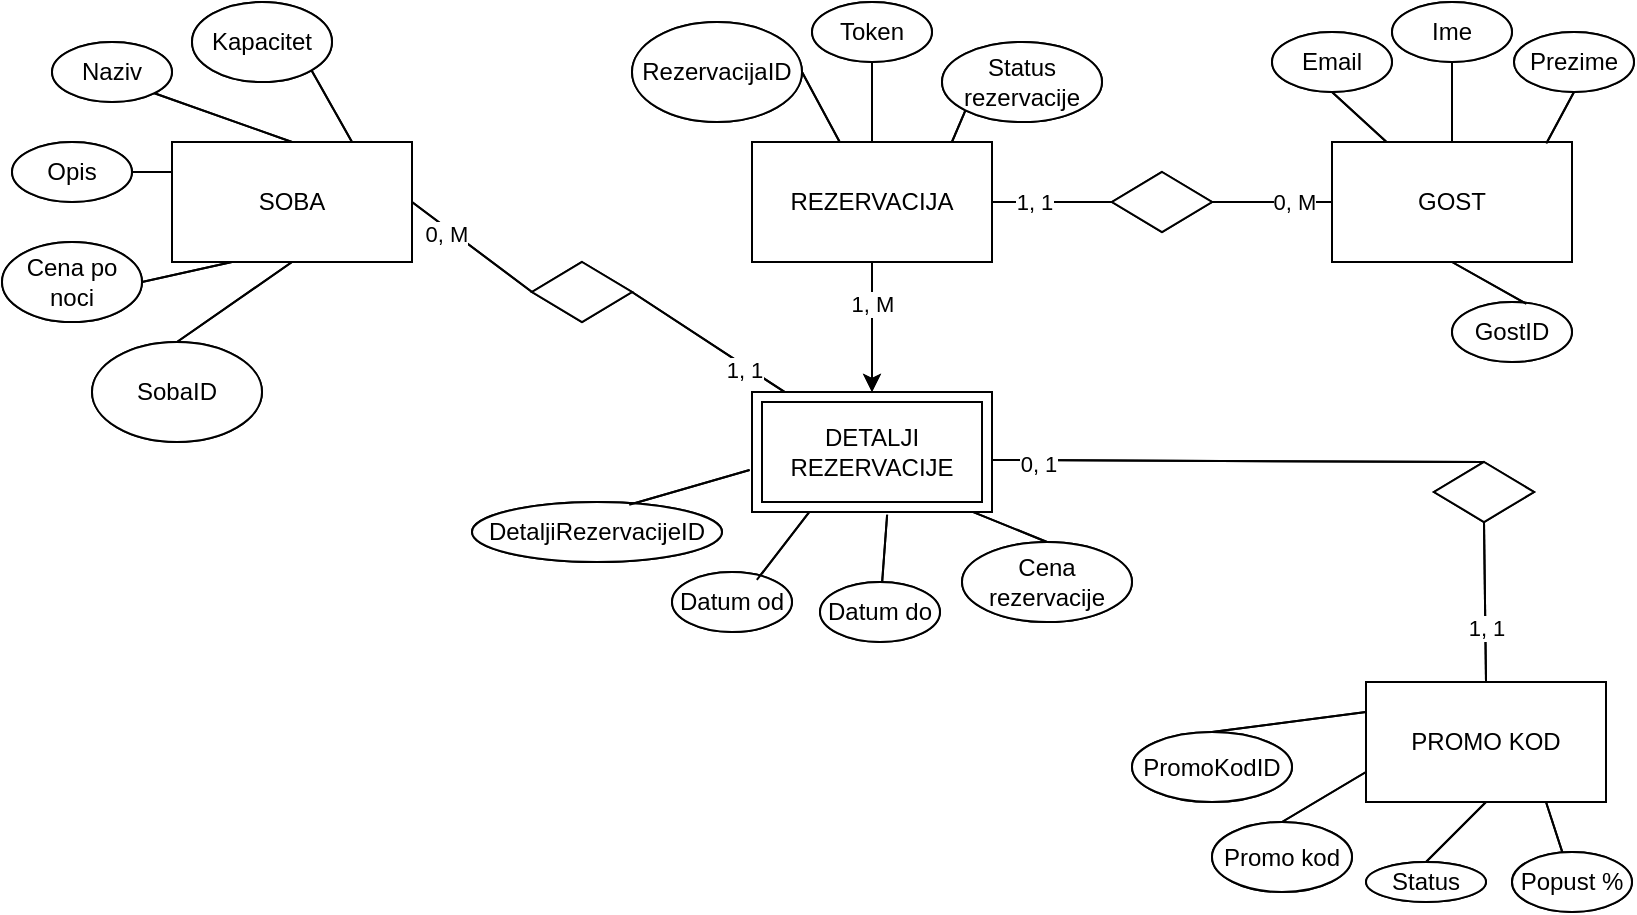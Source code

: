 <mxfile version="22.1.17" type="device">
  <diagram name="Page-1" id="dOx0k28bz2w898th3raS">
    <mxGraphModel dx="1290" dy="530" grid="1" gridSize="10" guides="1" tooltips="1" connect="1" arrows="1" fold="1" page="1" pageScale="1" pageWidth="827" pageHeight="1169" math="0" shadow="0">
      <root>
        <mxCell id="0" />
        <mxCell id="1" parent="0" />
        <mxCell id="o1oB3w7YQVJ93uNR2HxH-1" value="SOBA" style="rounded=0;whiteSpace=wrap;html=1;" parent="1" vertex="1">
          <mxGeometry x="90" y="150" width="120" height="60" as="geometry" />
        </mxCell>
        <mxCell id="o1oB3w7YQVJ93uNR2HxH-97" style="edgeStyle=orthogonalEdgeStyle;rounded=0;orthogonalLoop=1;jettySize=auto;html=1;exitX=0.5;exitY=1;exitDx=0;exitDy=0;entryX=0.5;entryY=0;entryDx=0;entryDy=0;" parent="1" source="o1oB3w7YQVJ93uNR2HxH-2" target="o1oB3w7YQVJ93uNR2HxH-95" edge="1">
          <mxGeometry relative="1" as="geometry" />
        </mxCell>
        <mxCell id="o1oB3w7YQVJ93uNR2HxH-100" value="1, M" style="edgeLabel;html=1;align=center;verticalAlign=middle;resizable=0;points=[];" parent="o1oB3w7YQVJ93uNR2HxH-97" vertex="1" connectable="0">
          <mxGeometry x="-0.708" y="-1" relative="1" as="geometry">
            <mxPoint x="1" y="11" as="offset" />
          </mxGeometry>
        </mxCell>
        <mxCell id="o1oB3w7YQVJ93uNR2HxH-2" value="REZERVACIJA" style="rounded=0;whiteSpace=wrap;html=1;" parent="1" vertex="1">
          <mxGeometry x="380" y="150" width="120" height="60" as="geometry" />
        </mxCell>
        <mxCell id="o1oB3w7YQVJ93uNR2HxH-3" value="GOST" style="rounded=0;whiteSpace=wrap;html=1;" parent="1" vertex="1">
          <mxGeometry x="670" y="150" width="120" height="60" as="geometry" />
        </mxCell>
        <mxCell id="o1oB3w7YQVJ93uNR2HxH-7" value="PROMO KOD" style="rounded=0;whiteSpace=wrap;html=1;" parent="1" vertex="1">
          <mxGeometry x="687" y="420" width="120" height="60" as="geometry" />
        </mxCell>
        <mxCell id="o1oB3w7YQVJ93uNR2HxH-14" value="Naziv&lt;br&gt;" style="ellipse;whiteSpace=wrap;html=1;" parent="1" vertex="1">
          <mxGeometry x="30" y="100" width="60" height="30" as="geometry" />
        </mxCell>
        <mxCell id="o1oB3w7YQVJ93uNR2HxH-15" value="Kapacitet" style="ellipse;whiteSpace=wrap;html=1;" parent="1" vertex="1">
          <mxGeometry x="100" y="80" width="70" height="40" as="geometry" />
        </mxCell>
        <mxCell id="o1oB3w7YQVJ93uNR2HxH-16" value="Opis" style="ellipse;whiteSpace=wrap;html=1;" parent="1" vertex="1">
          <mxGeometry x="10" y="150" width="60" height="30" as="geometry" />
        </mxCell>
        <mxCell id="o1oB3w7YQVJ93uNR2HxH-17" value="Cena po noci" style="ellipse;whiteSpace=wrap;html=1;" parent="1" vertex="1">
          <mxGeometry x="5" y="200" width="70" height="40" as="geometry" />
        </mxCell>
        <mxCell id="o1oB3w7YQVJ93uNR2HxH-18" value="" style="endArrow=none;html=1;rounded=0;entryX=1;entryY=1;entryDx=0;entryDy=0;exitX=0.75;exitY=0;exitDx=0;exitDy=0;" parent="1" source="o1oB3w7YQVJ93uNR2HxH-1" target="o1oB3w7YQVJ93uNR2HxH-15" edge="1">
          <mxGeometry width="50" height="50" relative="1" as="geometry">
            <mxPoint x="190" y="160" as="sourcePoint" />
            <mxPoint x="240" y="110" as="targetPoint" />
          </mxGeometry>
        </mxCell>
        <mxCell id="o1oB3w7YQVJ93uNR2HxH-19" value="" style="endArrow=none;html=1;rounded=0;entryX=1;entryY=1;entryDx=0;entryDy=0;" parent="1" target="o1oB3w7YQVJ93uNR2HxH-14" edge="1">
          <mxGeometry width="50" height="50" relative="1" as="geometry">
            <mxPoint x="150" y="150" as="sourcePoint" />
            <mxPoint x="170" y="124" as="targetPoint" />
          </mxGeometry>
        </mxCell>
        <mxCell id="o1oB3w7YQVJ93uNR2HxH-20" value="" style="endArrow=none;html=1;rounded=0;entryX=1;entryY=0.5;entryDx=0;entryDy=0;exitX=0;exitY=0.25;exitDx=0;exitDy=0;" parent="1" source="o1oB3w7YQVJ93uNR2HxH-1" target="o1oB3w7YQVJ93uNR2HxH-16" edge="1">
          <mxGeometry width="50" height="50" relative="1" as="geometry">
            <mxPoint x="200" y="170" as="sourcePoint" />
            <mxPoint x="180" y="134" as="targetPoint" />
          </mxGeometry>
        </mxCell>
        <mxCell id="o1oB3w7YQVJ93uNR2HxH-21" value="" style="endArrow=none;html=1;rounded=0;entryX=1;entryY=0.5;entryDx=0;entryDy=0;" parent="1" target="o1oB3w7YQVJ93uNR2HxH-17" edge="1">
          <mxGeometry width="50" height="50" relative="1" as="geometry">
            <mxPoint x="120" y="210" as="sourcePoint" />
            <mxPoint x="80" y="210" as="targetPoint" />
          </mxGeometry>
        </mxCell>
        <mxCell id="o1oB3w7YQVJ93uNR2HxH-23" value="Datum od" style="ellipse;whiteSpace=wrap;html=1;" parent="1" vertex="1">
          <mxGeometry x="340" y="365" width="60" height="30" as="geometry" />
        </mxCell>
        <mxCell id="o1oB3w7YQVJ93uNR2HxH-24" value="Datum do&lt;br&gt;" style="ellipse;whiteSpace=wrap;html=1;" parent="1" vertex="1">
          <mxGeometry x="414" y="370" width="60" height="30" as="geometry" />
        </mxCell>
        <mxCell id="o1oB3w7YQVJ93uNR2HxH-25" value="" style="endArrow=none;html=1;rounded=0;entryX=0.707;entryY=0.133;entryDx=0;entryDy=0;exitX=0.25;exitY=1;exitDx=0;exitDy=0;entryPerimeter=0;" parent="1" source="o1oB3w7YQVJ93uNR2HxH-96" target="o1oB3w7YQVJ93uNR2HxH-23" edge="1">
          <mxGeometry width="50" height="50" relative="1" as="geometry">
            <mxPoint x="255" y="125" as="sourcePoint" />
            <mxPoint x="235" y="89" as="targetPoint" />
          </mxGeometry>
        </mxCell>
        <mxCell id="o1oB3w7YQVJ93uNR2HxH-26" value="" style="endArrow=none;html=1;rounded=0;exitX=0.563;exitY=1.023;exitDx=0;exitDy=0;exitPerimeter=0;" parent="1" source="o1oB3w7YQVJ93uNR2HxH-95" target="o1oB3w7YQVJ93uNR2HxH-24" edge="1">
          <mxGeometry width="50" height="50" relative="1" as="geometry">
            <mxPoint x="265" y="135" as="sourcePoint" />
            <mxPoint x="245" y="99" as="targetPoint" />
          </mxGeometry>
        </mxCell>
        <mxCell id="o1oB3w7YQVJ93uNR2HxH-28" value="Email&lt;br&gt;" style="ellipse;whiteSpace=wrap;html=1;" parent="1" vertex="1">
          <mxGeometry x="640" y="95" width="60" height="30" as="geometry" />
        </mxCell>
        <mxCell id="o1oB3w7YQVJ93uNR2HxH-29" value="Prezime" style="ellipse;whiteSpace=wrap;html=1;" parent="1" vertex="1">
          <mxGeometry x="761" y="95" width="60" height="30" as="geometry" />
        </mxCell>
        <mxCell id="o1oB3w7YQVJ93uNR2HxH-30" value="Ime&lt;br&gt;" style="ellipse;whiteSpace=wrap;html=1;" parent="1" vertex="1">
          <mxGeometry x="700" y="80" width="60" height="30" as="geometry" />
        </mxCell>
        <mxCell id="o1oB3w7YQVJ93uNR2HxH-31" value="Popust %" style="ellipse;whiteSpace=wrap;html=1;" parent="1" vertex="1">
          <mxGeometry x="760" y="505" width="60" height="30" as="geometry" />
        </mxCell>
        <mxCell id="o1oB3w7YQVJ93uNR2HxH-32" value="" style="endArrow=none;html=1;rounded=0;exitX=0.75;exitY=1;exitDx=0;exitDy=0;" parent="1" source="o1oB3w7YQVJ93uNR2HxH-7" target="o1oB3w7YQVJ93uNR2HxH-31" edge="1">
          <mxGeometry width="50" height="50" relative="1" as="geometry">
            <mxPoint x="252" y="110" as="sourcePoint" />
            <mxPoint x="232" y="74" as="targetPoint" />
          </mxGeometry>
        </mxCell>
        <mxCell id="o1oB3w7YQVJ93uNR2HxH-33" value="" style="endArrow=none;html=1;rounded=0;entryX=0.5;entryY=1;entryDx=0;entryDy=0;" parent="1" source="o1oB3w7YQVJ93uNR2HxH-3" target="o1oB3w7YQVJ93uNR2HxH-28" edge="1">
          <mxGeometry width="50" height="50" relative="1" as="geometry">
            <mxPoint x="493" y="170" as="sourcePoint" />
            <mxPoint x="521" y="139" as="targetPoint" />
          </mxGeometry>
        </mxCell>
        <mxCell id="o1oB3w7YQVJ93uNR2HxH-34" value="" style="endArrow=none;html=1;rounded=0;entryX=0.5;entryY=1;entryDx=0;entryDy=0;fontStyle=1" parent="1" source="o1oB3w7YQVJ93uNR2HxH-3" target="o1oB3w7YQVJ93uNR2HxH-30" edge="1">
          <mxGeometry width="50" height="50" relative="1" as="geometry">
            <mxPoint x="503" y="180" as="sourcePoint" />
            <mxPoint x="531" y="149" as="targetPoint" />
          </mxGeometry>
        </mxCell>
        <mxCell id="o1oB3w7YQVJ93uNR2HxH-35" value="" style="endArrow=none;html=1;rounded=0;entryX=0.5;entryY=1;entryDx=0;entryDy=0;exitX=0.893;exitY=0.013;exitDx=0;exitDy=0;exitPerimeter=0;" parent="1" source="o1oB3w7YQVJ93uNR2HxH-3" target="o1oB3w7YQVJ93uNR2HxH-29" edge="1">
          <mxGeometry width="50" height="50" relative="1" as="geometry">
            <mxPoint x="433" y="180" as="sourcePoint" />
            <mxPoint x="461" y="149" as="targetPoint" />
          </mxGeometry>
        </mxCell>
        <mxCell id="o1oB3w7YQVJ93uNR2HxH-36" value="Cena rezervacije" style="ellipse;whiteSpace=wrap;html=1;" parent="1" vertex="1">
          <mxGeometry x="485" y="350" width="85" height="40" as="geometry" />
        </mxCell>
        <mxCell id="o1oB3w7YQVJ93uNR2HxH-47" value="" style="endArrow=none;html=1;rounded=0;entryX=0.111;entryY=-0.088;entryDx=0;entryDy=0;exitX=1;exitY=0.5;exitDx=0;exitDy=0;entryPerimeter=0;" parent="1" source="o1oB3w7YQVJ93uNR2HxH-85" target="o1oB3w7YQVJ93uNR2HxH-96" edge="1">
          <mxGeometry width="50" height="50" relative="1" as="geometry">
            <mxPoint x="310" y="180" as="sourcePoint" />
            <mxPoint x="280" y="190" as="targetPoint" />
          </mxGeometry>
        </mxCell>
        <mxCell id="o1oB3w7YQVJ93uNR2HxH-91" value="1, 1" style="edgeLabel;html=1;align=center;verticalAlign=middle;resizable=0;points=[];" parent="o1oB3w7YQVJ93uNR2HxH-47" vertex="1" connectable="0">
          <mxGeometry x="0.537" y="-2" relative="1" as="geometry">
            <mxPoint x="-3" y="-2" as="offset" />
          </mxGeometry>
        </mxCell>
        <mxCell id="o1oB3w7YQVJ93uNR2HxH-48" value="" style="endArrow=none;html=1;rounded=0;entryX=0;entryY=0.5;entryDx=0;entryDy=0;" parent="1" edge="1">
          <mxGeometry width="50" height="50" relative="1" as="geometry">
            <mxPoint x="500" y="180" as="sourcePoint" />
            <mxPoint x="560" y="180" as="targetPoint" />
          </mxGeometry>
        </mxCell>
        <mxCell id="o1oB3w7YQVJ93uNR2HxH-93" value="1, 1" style="edgeLabel;html=1;align=center;verticalAlign=middle;resizable=0;points=[];" parent="o1oB3w7YQVJ93uNR2HxH-48" vertex="1" connectable="0">
          <mxGeometry x="-0.307" y="-4" relative="1" as="geometry">
            <mxPoint y="-4" as="offset" />
          </mxGeometry>
        </mxCell>
        <mxCell id="o1oB3w7YQVJ93uNR2HxH-49" value="" style="endArrow=none;html=1;rounded=0;entryX=0;entryY=0.5;entryDx=0;entryDy=0;" parent="1" source="o1oB3w7YQVJ93uNR2HxH-88" target="o1oB3w7YQVJ93uNR2HxH-3" edge="1">
          <mxGeometry width="50" height="50" relative="1" as="geometry">
            <mxPoint x="560" y="180" as="sourcePoint" />
            <mxPoint x="300" y="210" as="targetPoint" />
          </mxGeometry>
        </mxCell>
        <mxCell id="o1oB3w7YQVJ93uNR2HxH-54" value="0, M&lt;br&gt;" style="edgeLabel;html=1;align=center;verticalAlign=middle;resizable=0;points=[];" parent="o1oB3w7YQVJ93uNR2HxH-49" vertex="1" connectable="0">
          <mxGeometry x="0.109" y="1" relative="1" as="geometry">
            <mxPoint x="7" y="1" as="offset" />
          </mxGeometry>
        </mxCell>
        <mxCell id="o1oB3w7YQVJ93uNR2HxH-57" value="Token" style="ellipse;whiteSpace=wrap;html=1;" parent="1" vertex="1">
          <mxGeometry x="410" y="80" width="60" height="30" as="geometry" />
        </mxCell>
        <mxCell id="o1oB3w7YQVJ93uNR2HxH-58" value="Promo kod" style="ellipse;whiteSpace=wrap;html=1;" parent="1" vertex="1">
          <mxGeometry x="610" y="490" width="70" height="35" as="geometry" />
        </mxCell>
        <mxCell id="o1oB3w7YQVJ93uNR2HxH-59" value="" style="endArrow=none;html=1;rounded=0;entryX=0.5;entryY=0;entryDx=0;entryDy=0;exitX=0;exitY=0.75;exitDx=0;exitDy=0;" parent="1" source="o1oB3w7YQVJ93uNR2HxH-7" target="o1oB3w7YQVJ93uNR2HxH-58" edge="1">
          <mxGeometry width="50" height="50" relative="1" as="geometry">
            <mxPoint x="407" y="420" as="sourcePoint" />
            <mxPoint x="457" y="370" as="targetPoint" />
          </mxGeometry>
        </mxCell>
        <mxCell id="o1oB3w7YQVJ93uNR2HxH-60" value="" style="endArrow=none;html=1;rounded=0;entryX=0.5;entryY=1;entryDx=0;entryDy=0;exitX=0.5;exitY=0;exitDx=0;exitDy=0;" parent="1" source="o1oB3w7YQVJ93uNR2HxH-2" target="o1oB3w7YQVJ93uNR2HxH-57" edge="1">
          <mxGeometry width="50" height="50" relative="1" as="geometry">
            <mxPoint x="420" y="160" as="sourcePoint" />
            <mxPoint x="390" y="140" as="targetPoint" />
          </mxGeometry>
        </mxCell>
        <mxCell id="o1oB3w7YQVJ93uNR2HxH-61" value="Status rezervacije" style="ellipse;whiteSpace=wrap;html=1;" parent="1" vertex="1">
          <mxGeometry x="475" y="100" width="80" height="40" as="geometry" />
        </mxCell>
        <mxCell id="o1oB3w7YQVJ93uNR2HxH-62" value="Status&lt;br&gt;" style="ellipse;whiteSpace=wrap;html=1;" parent="1" vertex="1">
          <mxGeometry x="687" y="510" width="60" height="20" as="geometry" />
        </mxCell>
        <mxCell id="o1oB3w7YQVJ93uNR2HxH-63" value="" style="endArrow=none;html=1;rounded=0;entryX=0.5;entryY=1;entryDx=0;entryDy=0;exitX=0.5;exitY=0;exitDx=0;exitDy=0;" parent="1" source="o1oB3w7YQVJ93uNR2HxH-62" target="o1oB3w7YQVJ93uNR2HxH-7" edge="1">
          <mxGeometry width="50" height="50" relative="1" as="geometry">
            <mxPoint x="717" y="430" as="sourcePoint" />
            <mxPoint x="714" y="403" as="targetPoint" />
          </mxGeometry>
        </mxCell>
        <mxCell id="o1oB3w7YQVJ93uNR2HxH-64" value="" style="endArrow=none;html=1;rounded=0;exitX=0.5;exitY=0;exitDx=0;exitDy=0;entryX=0.917;entryY=0.997;entryDx=0;entryDy=0;entryPerimeter=0;" parent="1" source="o1oB3w7YQVJ93uNR2HxH-36" target="o1oB3w7YQVJ93uNR2HxH-95" edge="1">
          <mxGeometry width="50" height="50" relative="1" as="geometry">
            <mxPoint x="420" y="125" as="sourcePoint" />
            <mxPoint x="390" y="105" as="targetPoint" />
          </mxGeometry>
        </mxCell>
        <mxCell id="o1oB3w7YQVJ93uNR2HxH-65" value="" style="endArrow=none;html=1;rounded=0;entryX=0;entryY=1;entryDx=0;entryDy=0;exitX=0.833;exitY=0;exitDx=0;exitDy=0;exitPerimeter=0;" parent="1" source="o1oB3w7YQVJ93uNR2HxH-2" target="o1oB3w7YQVJ93uNR2HxH-61" edge="1">
          <mxGeometry width="50" height="50" relative="1" as="geometry">
            <mxPoint x="430" y="170" as="sourcePoint" />
            <mxPoint x="400" y="150" as="targetPoint" />
          </mxGeometry>
        </mxCell>
        <mxCell id="o1oB3w7YQVJ93uNR2HxH-68" value="RezervacijaID" style="ellipse;whiteSpace=wrap;html=1;" parent="1" vertex="1">
          <mxGeometry x="320" y="90" width="85" height="50" as="geometry" />
        </mxCell>
        <mxCell id="o1oB3w7YQVJ93uNR2HxH-69" value="" style="endArrow=none;html=1;rounded=0;exitX=1;exitY=0.5;exitDx=0;exitDy=0;" parent="1" source="o1oB3w7YQVJ93uNR2HxH-68" target="o1oB3w7YQVJ93uNR2HxH-2" edge="1">
          <mxGeometry width="50" height="50" relative="1" as="geometry">
            <mxPoint x="390" y="350" as="sourcePoint" />
            <mxPoint x="440" y="300" as="targetPoint" />
          </mxGeometry>
        </mxCell>
        <mxCell id="o1oB3w7YQVJ93uNR2HxH-70" value="SobaID" style="ellipse;whiteSpace=wrap;html=1;" parent="1" vertex="1">
          <mxGeometry x="50" y="250" width="85" height="50" as="geometry" />
        </mxCell>
        <mxCell id="o1oB3w7YQVJ93uNR2HxH-71" value="" style="endArrow=none;html=1;rounded=0;entryX=0.5;entryY=1;entryDx=0;entryDy=0;exitX=0.5;exitY=0;exitDx=0;exitDy=0;" parent="1" source="o1oB3w7YQVJ93uNR2HxH-70" target="o1oB3w7YQVJ93uNR2HxH-1" edge="1">
          <mxGeometry width="50" height="50" relative="1" as="geometry">
            <mxPoint x="365" y="270" as="sourcePoint" />
            <mxPoint x="420" y="220" as="targetPoint" />
          </mxGeometry>
        </mxCell>
        <mxCell id="o1oB3w7YQVJ93uNR2HxH-73" value="GostID" style="ellipse;whiteSpace=wrap;html=1;" parent="1" vertex="1">
          <mxGeometry x="730" y="230" width="60" height="30" as="geometry" />
        </mxCell>
        <mxCell id="o1oB3w7YQVJ93uNR2HxH-74" value="" style="endArrow=none;html=1;rounded=0;entryX=0.5;entryY=1;entryDx=0;entryDy=0;exitX=0.62;exitY=0.033;exitDx=0;exitDy=0;exitPerimeter=0;" parent="1" source="o1oB3w7YQVJ93uNR2HxH-73" target="o1oB3w7YQVJ93uNR2HxH-3" edge="1">
          <mxGeometry width="50" height="50" relative="1" as="geometry">
            <mxPoint x="730" y="240" as="sourcePoint" />
            <mxPoint x="807" y="135" as="targetPoint" />
          </mxGeometry>
        </mxCell>
        <mxCell id="o1oB3w7YQVJ93uNR2HxH-79" value="" style="endArrow=none;html=1;rounded=0;exitX=0.5;exitY=0;exitDx=0;exitDy=0;" parent="1" source="o1oB3w7YQVJ93uNR2HxH-81" edge="1">
          <mxGeometry width="50" height="50" relative="1" as="geometry">
            <mxPoint x="440" y="280" as="sourcePoint" />
            <mxPoint x="500" y="309" as="targetPoint" />
          </mxGeometry>
        </mxCell>
        <mxCell id="o1oB3w7YQVJ93uNR2HxH-83" value="0, 1" style="edgeLabel;html=1;align=center;verticalAlign=middle;resizable=0;points=[];" parent="o1oB3w7YQVJ93uNR2HxH-79" vertex="1" connectable="0">
          <mxGeometry x="0.46" relative="1" as="geometry">
            <mxPoint x="-44" y="1" as="offset" />
          </mxGeometry>
        </mxCell>
        <mxCell id="o1oB3w7YQVJ93uNR2HxH-80" value="" style="endArrow=none;html=1;rounded=0;exitX=0.5;exitY=0;exitDx=0;exitDy=0;entryX=0.5;entryY=1;entryDx=0;entryDy=0;" parent="1" source="o1oB3w7YQVJ93uNR2HxH-7" target="o1oB3w7YQVJ93uNR2HxH-81" edge="1">
          <mxGeometry width="50" height="50" relative="1" as="geometry">
            <mxPoint x="697" y="400" as="sourcePoint" />
            <mxPoint x="747" y="360" as="targetPoint" />
          </mxGeometry>
        </mxCell>
        <mxCell id="o1oB3w7YQVJ93uNR2HxH-84" value="1, 1" style="edgeLabel;html=1;align=center;verticalAlign=middle;resizable=0;points=[];" parent="o1oB3w7YQVJ93uNR2HxH-80" vertex="1" connectable="0">
          <mxGeometry x="-0.32" relative="1" as="geometry">
            <mxPoint as="offset" />
          </mxGeometry>
        </mxCell>
        <mxCell id="o1oB3w7YQVJ93uNR2HxH-81" value="" style="rhombus;whiteSpace=wrap;html=1;" parent="1" vertex="1">
          <mxGeometry x="721" y="310" width="50" height="30" as="geometry" />
        </mxCell>
        <mxCell id="o1oB3w7YQVJ93uNR2HxH-86" value="" style="endArrow=none;html=1;rounded=0;exitX=1;exitY=0.5;exitDx=0;exitDy=0;entryX=0;entryY=0.5;entryDx=0;entryDy=0;" parent="1" source="o1oB3w7YQVJ93uNR2HxH-1" target="o1oB3w7YQVJ93uNR2HxH-85" edge="1">
          <mxGeometry width="50" height="50" relative="1" as="geometry">
            <mxPoint x="210" y="180" as="sourcePoint" />
            <mxPoint x="310" y="180" as="targetPoint" />
          </mxGeometry>
        </mxCell>
        <mxCell id="o1oB3w7YQVJ93uNR2HxH-87" value="0, M&lt;br&gt;" style="edgeLabel;html=1;align=center;verticalAlign=middle;resizable=0;points=[];" parent="o1oB3w7YQVJ93uNR2HxH-86" vertex="1" connectable="0">
          <mxGeometry x="-0.307" relative="1" as="geometry">
            <mxPoint x="-4" as="offset" />
          </mxGeometry>
        </mxCell>
        <mxCell id="o1oB3w7YQVJ93uNR2HxH-85" value="" style="rhombus;whiteSpace=wrap;html=1;" parent="1" vertex="1">
          <mxGeometry x="270" y="210" width="50" height="30" as="geometry" />
        </mxCell>
        <mxCell id="o1oB3w7YQVJ93uNR2HxH-89" value="" style="endArrow=none;html=1;rounded=0;entryX=0;entryY=0.5;entryDx=0;entryDy=0;" parent="1" target="o1oB3w7YQVJ93uNR2HxH-88" edge="1">
          <mxGeometry width="50" height="50" relative="1" as="geometry">
            <mxPoint x="560" y="180" as="sourcePoint" />
            <mxPoint x="670" y="180" as="targetPoint" />
          </mxGeometry>
        </mxCell>
        <mxCell id="o1oB3w7YQVJ93uNR2HxH-88" value="" style="rhombus;whiteSpace=wrap;html=1;" parent="1" vertex="1">
          <mxGeometry x="560" y="165" width="50" height="30" as="geometry" />
        </mxCell>
        <mxCell id="o1oB3w7YQVJ93uNR2HxH-94" value="" style="rounded=0;whiteSpace=wrap;html=1;" parent="1" vertex="1">
          <mxGeometry x="380" y="275" width="120" height="60" as="geometry" />
        </mxCell>
        <mxCell id="o1oB3w7YQVJ93uNR2HxH-95" value="" style="rounded=0;whiteSpace=wrap;html=1;" parent="1" vertex="1">
          <mxGeometry x="380" y="275" width="120" height="60" as="geometry" />
        </mxCell>
        <mxCell id="o1oB3w7YQVJ93uNR2HxH-96" value="DETALJI REZERVACIJE" style="rounded=0;whiteSpace=wrap;html=1;" parent="1" vertex="1">
          <mxGeometry x="385" y="280" width="110" height="50" as="geometry" />
        </mxCell>
        <mxCell id="o1oB3w7YQVJ93uNR2HxH-102" value="DetaljiRezervacijeID" style="ellipse;whiteSpace=wrap;html=1;" parent="1" vertex="1">
          <mxGeometry x="240" y="330" width="125" height="30" as="geometry" />
        </mxCell>
        <mxCell id="o1oB3w7YQVJ93uNR2HxH-103" value="" style="endArrow=none;html=1;rounded=0;exitX=0.629;exitY=0.047;exitDx=0;exitDy=0;exitPerimeter=0;entryX=-0.01;entryY=0.65;entryDx=0;entryDy=0;entryPerimeter=0;" parent="1" source="o1oB3w7YQVJ93uNR2HxH-102" target="o1oB3w7YQVJ93uNR2HxH-95" edge="1">
          <mxGeometry width="50" height="50" relative="1" as="geometry">
            <mxPoint x="415" y="125" as="sourcePoint" />
            <mxPoint x="434" y="160" as="targetPoint" />
          </mxGeometry>
        </mxCell>
        <mxCell id="ZbteRYRoFyvjOeRc-PP4-1" value="PromoKodID" style="ellipse;whiteSpace=wrap;html=1;" parent="1" vertex="1">
          <mxGeometry x="570" y="445" width="80" height="35" as="geometry" />
        </mxCell>
        <mxCell id="ZbteRYRoFyvjOeRc-PP4-2" value="" style="endArrow=none;html=1;rounded=0;entryX=0.5;entryY=0;entryDx=0;entryDy=0;exitX=0;exitY=0.25;exitDx=0;exitDy=0;" parent="1" source="o1oB3w7YQVJ93uNR2HxH-7" target="ZbteRYRoFyvjOeRc-PP4-1" edge="1">
          <mxGeometry width="50" height="50" relative="1" as="geometry">
            <mxPoint x="647" y="420" as="sourcePoint" />
            <mxPoint x="417" y="325" as="targetPoint" />
          </mxGeometry>
        </mxCell>
        <mxCell id="Dw5bGJD_wOASGsmzp46i-1" value="SOBA" style="rounded=0;whiteSpace=wrap;html=1;" parent="1" vertex="1">
          <mxGeometry x="90" y="150" width="120" height="60" as="geometry" />
        </mxCell>
        <mxCell id="Dw5bGJD_wOASGsmzp46i-2" style="edgeStyle=orthogonalEdgeStyle;rounded=0;orthogonalLoop=1;jettySize=auto;html=1;exitX=0.5;exitY=1;exitDx=0;exitDy=0;entryX=0.5;entryY=0;entryDx=0;entryDy=0;" parent="1" source="Dw5bGJD_wOASGsmzp46i-4" target="Dw5bGJD_wOASGsmzp46i-60" edge="1">
          <mxGeometry relative="1" as="geometry" />
        </mxCell>
        <mxCell id="Dw5bGJD_wOASGsmzp46i-3" value="1, M" style="edgeLabel;html=1;align=center;verticalAlign=middle;resizable=0;points=[];" parent="Dw5bGJD_wOASGsmzp46i-2" vertex="1" connectable="0">
          <mxGeometry x="-0.708" y="-1" relative="1" as="geometry">
            <mxPoint x="1" y="11" as="offset" />
          </mxGeometry>
        </mxCell>
        <mxCell id="Dw5bGJD_wOASGsmzp46i-4" value="REZERVACIJA" style="rounded=0;whiteSpace=wrap;html=1;" parent="1" vertex="1">
          <mxGeometry x="380" y="150" width="120" height="60" as="geometry" />
        </mxCell>
        <mxCell id="Dw5bGJD_wOASGsmzp46i-5" value="GOST" style="rounded=0;whiteSpace=wrap;html=1;" parent="1" vertex="1">
          <mxGeometry x="670" y="150" width="120" height="60" as="geometry" />
        </mxCell>
        <mxCell id="Dw5bGJD_wOASGsmzp46i-6" value="PROMO KOD" style="rounded=0;whiteSpace=wrap;html=1;" parent="1" vertex="1">
          <mxGeometry x="687" y="420" width="120" height="60" as="geometry" />
        </mxCell>
        <mxCell id="Dw5bGJD_wOASGsmzp46i-7" value="Naziv&lt;br&gt;" style="ellipse;whiteSpace=wrap;html=1;" parent="1" vertex="1">
          <mxGeometry x="30" y="100" width="60" height="30" as="geometry" />
        </mxCell>
        <mxCell id="Dw5bGJD_wOASGsmzp46i-8" value="Kapacitet" style="ellipse;whiteSpace=wrap;html=1;" parent="1" vertex="1">
          <mxGeometry x="100" y="80" width="70" height="40" as="geometry" />
        </mxCell>
        <mxCell id="Dw5bGJD_wOASGsmzp46i-9" value="Opis" style="ellipse;whiteSpace=wrap;html=1;" parent="1" vertex="1">
          <mxGeometry x="10" y="150" width="60" height="30" as="geometry" />
        </mxCell>
        <mxCell id="Dw5bGJD_wOASGsmzp46i-10" value="Cena po noci" style="ellipse;whiteSpace=wrap;html=1;" parent="1" vertex="1">
          <mxGeometry x="5" y="200" width="70" height="40" as="geometry" />
        </mxCell>
        <mxCell id="Dw5bGJD_wOASGsmzp46i-11" value="" style="endArrow=none;html=1;rounded=0;entryX=1;entryY=1;entryDx=0;entryDy=0;exitX=0.75;exitY=0;exitDx=0;exitDy=0;" parent="1" source="Dw5bGJD_wOASGsmzp46i-1" target="Dw5bGJD_wOASGsmzp46i-8" edge="1">
          <mxGeometry width="50" height="50" relative="1" as="geometry">
            <mxPoint x="190" y="160" as="sourcePoint" />
            <mxPoint x="240" y="110" as="targetPoint" />
          </mxGeometry>
        </mxCell>
        <mxCell id="Dw5bGJD_wOASGsmzp46i-12" value="" style="endArrow=none;html=1;rounded=0;entryX=1;entryY=1;entryDx=0;entryDy=0;" parent="1" target="Dw5bGJD_wOASGsmzp46i-7" edge="1">
          <mxGeometry width="50" height="50" relative="1" as="geometry">
            <mxPoint x="150" y="150" as="sourcePoint" />
            <mxPoint x="170" y="124" as="targetPoint" />
          </mxGeometry>
        </mxCell>
        <mxCell id="Dw5bGJD_wOASGsmzp46i-13" value="" style="endArrow=none;html=1;rounded=0;entryX=1;entryY=0.5;entryDx=0;entryDy=0;exitX=0;exitY=0.25;exitDx=0;exitDy=0;" parent="1" source="Dw5bGJD_wOASGsmzp46i-1" target="Dw5bGJD_wOASGsmzp46i-9" edge="1">
          <mxGeometry width="50" height="50" relative="1" as="geometry">
            <mxPoint x="200" y="170" as="sourcePoint" />
            <mxPoint x="180" y="134" as="targetPoint" />
          </mxGeometry>
        </mxCell>
        <mxCell id="Dw5bGJD_wOASGsmzp46i-14" value="" style="endArrow=none;html=1;rounded=0;entryX=1;entryY=0.5;entryDx=0;entryDy=0;" parent="1" target="Dw5bGJD_wOASGsmzp46i-10" edge="1">
          <mxGeometry width="50" height="50" relative="1" as="geometry">
            <mxPoint x="120" y="210" as="sourcePoint" />
            <mxPoint x="80" y="210" as="targetPoint" />
          </mxGeometry>
        </mxCell>
        <mxCell id="Dw5bGJD_wOASGsmzp46i-15" value="Datum od" style="ellipse;whiteSpace=wrap;html=1;" parent="1" vertex="1">
          <mxGeometry x="340" y="365" width="60" height="30" as="geometry" />
        </mxCell>
        <mxCell id="Dw5bGJD_wOASGsmzp46i-16" value="Datum do&lt;br&gt;" style="ellipse;whiteSpace=wrap;html=1;" parent="1" vertex="1">
          <mxGeometry x="414" y="370" width="60" height="30" as="geometry" />
        </mxCell>
        <mxCell id="Dw5bGJD_wOASGsmzp46i-17" value="" style="endArrow=none;html=1;rounded=0;entryX=0.707;entryY=0.133;entryDx=0;entryDy=0;exitX=0.25;exitY=1;exitDx=0;exitDy=0;entryPerimeter=0;" parent="1" source="Dw5bGJD_wOASGsmzp46i-61" target="Dw5bGJD_wOASGsmzp46i-15" edge="1">
          <mxGeometry width="50" height="50" relative="1" as="geometry">
            <mxPoint x="255" y="125" as="sourcePoint" />
            <mxPoint x="235" y="89" as="targetPoint" />
          </mxGeometry>
        </mxCell>
        <mxCell id="Dw5bGJD_wOASGsmzp46i-18" value="" style="endArrow=none;html=1;rounded=0;exitX=0.563;exitY=1.023;exitDx=0;exitDy=0;exitPerimeter=0;" parent="1" source="Dw5bGJD_wOASGsmzp46i-60" target="Dw5bGJD_wOASGsmzp46i-16" edge="1">
          <mxGeometry width="50" height="50" relative="1" as="geometry">
            <mxPoint x="265" y="135" as="sourcePoint" />
            <mxPoint x="245" y="99" as="targetPoint" />
          </mxGeometry>
        </mxCell>
        <mxCell id="Dw5bGJD_wOASGsmzp46i-19" value="Email&lt;br&gt;" style="ellipse;whiteSpace=wrap;html=1;" parent="1" vertex="1">
          <mxGeometry x="640" y="95" width="60" height="30" as="geometry" />
        </mxCell>
        <mxCell id="Dw5bGJD_wOASGsmzp46i-20" value="Prezime" style="ellipse;whiteSpace=wrap;html=1;" parent="1" vertex="1">
          <mxGeometry x="761" y="95" width="60" height="30" as="geometry" />
        </mxCell>
        <mxCell id="Dw5bGJD_wOASGsmzp46i-21" value="Ime&lt;br&gt;" style="ellipse;whiteSpace=wrap;html=1;" parent="1" vertex="1">
          <mxGeometry x="700" y="80" width="60" height="30" as="geometry" />
        </mxCell>
        <mxCell id="Dw5bGJD_wOASGsmzp46i-22" value="Popust %" style="ellipse;whiteSpace=wrap;html=1;" parent="1" vertex="1">
          <mxGeometry x="760" y="505" width="60" height="30" as="geometry" />
        </mxCell>
        <mxCell id="Dw5bGJD_wOASGsmzp46i-23" value="" style="endArrow=none;html=1;rounded=0;exitX=0.75;exitY=1;exitDx=0;exitDy=0;" parent="1" source="Dw5bGJD_wOASGsmzp46i-6" target="Dw5bGJD_wOASGsmzp46i-22" edge="1">
          <mxGeometry width="50" height="50" relative="1" as="geometry">
            <mxPoint x="252" y="110" as="sourcePoint" />
            <mxPoint x="232" y="74" as="targetPoint" />
          </mxGeometry>
        </mxCell>
        <mxCell id="Dw5bGJD_wOASGsmzp46i-24" value="" style="endArrow=none;html=1;rounded=0;entryX=0.5;entryY=1;entryDx=0;entryDy=0;" parent="1" source="Dw5bGJD_wOASGsmzp46i-5" target="Dw5bGJD_wOASGsmzp46i-19" edge="1">
          <mxGeometry width="50" height="50" relative="1" as="geometry">
            <mxPoint x="493" y="170" as="sourcePoint" />
            <mxPoint x="521" y="139" as="targetPoint" />
          </mxGeometry>
        </mxCell>
        <mxCell id="Dw5bGJD_wOASGsmzp46i-25" value="" style="endArrow=none;html=1;rounded=0;entryX=0.5;entryY=1;entryDx=0;entryDy=0;fontStyle=1" parent="1" source="Dw5bGJD_wOASGsmzp46i-5" target="Dw5bGJD_wOASGsmzp46i-21" edge="1">
          <mxGeometry width="50" height="50" relative="1" as="geometry">
            <mxPoint x="503" y="180" as="sourcePoint" />
            <mxPoint x="531" y="149" as="targetPoint" />
          </mxGeometry>
        </mxCell>
        <mxCell id="Dw5bGJD_wOASGsmzp46i-26" value="" style="endArrow=none;html=1;rounded=0;entryX=0.5;entryY=1;entryDx=0;entryDy=0;exitX=0.893;exitY=0.013;exitDx=0;exitDy=0;exitPerimeter=0;" parent="1" source="Dw5bGJD_wOASGsmzp46i-5" target="Dw5bGJD_wOASGsmzp46i-20" edge="1">
          <mxGeometry width="50" height="50" relative="1" as="geometry">
            <mxPoint x="433" y="180" as="sourcePoint" />
            <mxPoint x="461" y="149" as="targetPoint" />
          </mxGeometry>
        </mxCell>
        <mxCell id="Dw5bGJD_wOASGsmzp46i-27" value="Cena rezervacije" style="ellipse;whiteSpace=wrap;html=1;" parent="1" vertex="1">
          <mxGeometry x="485" y="350" width="85" height="40" as="geometry" />
        </mxCell>
        <mxCell id="Dw5bGJD_wOASGsmzp46i-28" value="" style="endArrow=none;html=1;rounded=0;entryX=0.111;entryY=-0.088;entryDx=0;entryDy=0;exitX=1;exitY=0.5;exitDx=0;exitDy=0;entryPerimeter=0;" parent="1" source="Dw5bGJD_wOASGsmzp46i-56" target="Dw5bGJD_wOASGsmzp46i-61" edge="1">
          <mxGeometry width="50" height="50" relative="1" as="geometry">
            <mxPoint x="310" y="180" as="sourcePoint" />
            <mxPoint x="280" y="190" as="targetPoint" />
          </mxGeometry>
        </mxCell>
        <mxCell id="Dw5bGJD_wOASGsmzp46i-29" value="1, 1" style="edgeLabel;html=1;align=center;verticalAlign=middle;resizable=0;points=[];" parent="Dw5bGJD_wOASGsmzp46i-28" vertex="1" connectable="0">
          <mxGeometry x="0.537" y="-2" relative="1" as="geometry">
            <mxPoint x="-3" y="-2" as="offset" />
          </mxGeometry>
        </mxCell>
        <mxCell id="Dw5bGJD_wOASGsmzp46i-30" value="" style="endArrow=none;html=1;rounded=0;entryX=0;entryY=0.5;entryDx=0;entryDy=0;" parent="1" edge="1">
          <mxGeometry width="50" height="50" relative="1" as="geometry">
            <mxPoint x="500" y="180" as="sourcePoint" />
            <mxPoint x="560" y="180" as="targetPoint" />
          </mxGeometry>
        </mxCell>
        <mxCell id="Dw5bGJD_wOASGsmzp46i-31" value="1, 1" style="edgeLabel;html=1;align=center;verticalAlign=middle;resizable=0;points=[];" parent="Dw5bGJD_wOASGsmzp46i-30" vertex="1" connectable="0">
          <mxGeometry x="-0.307" y="-4" relative="1" as="geometry">
            <mxPoint y="-4" as="offset" />
          </mxGeometry>
        </mxCell>
        <mxCell id="Dw5bGJD_wOASGsmzp46i-32" value="" style="endArrow=none;html=1;rounded=0;entryX=0;entryY=0.5;entryDx=0;entryDy=0;" parent="1" source="Dw5bGJD_wOASGsmzp46i-58" target="Dw5bGJD_wOASGsmzp46i-5" edge="1">
          <mxGeometry width="50" height="50" relative="1" as="geometry">
            <mxPoint x="560" y="180" as="sourcePoint" />
            <mxPoint x="300" y="210" as="targetPoint" />
          </mxGeometry>
        </mxCell>
        <mxCell id="Dw5bGJD_wOASGsmzp46i-33" value="0, M&lt;br&gt;" style="edgeLabel;html=1;align=center;verticalAlign=middle;resizable=0;points=[];" parent="Dw5bGJD_wOASGsmzp46i-32" vertex="1" connectable="0">
          <mxGeometry x="0.109" y="1" relative="1" as="geometry">
            <mxPoint x="7" y="1" as="offset" />
          </mxGeometry>
        </mxCell>
        <mxCell id="Dw5bGJD_wOASGsmzp46i-34" value="Token" style="ellipse;whiteSpace=wrap;html=1;" parent="1" vertex="1">
          <mxGeometry x="410" y="80" width="60" height="30" as="geometry" />
        </mxCell>
        <mxCell id="Dw5bGJD_wOASGsmzp46i-35" value="Promo kod" style="ellipse;whiteSpace=wrap;html=1;" parent="1" vertex="1">
          <mxGeometry x="610" y="490" width="70" height="35" as="geometry" />
        </mxCell>
        <mxCell id="Dw5bGJD_wOASGsmzp46i-36" value="" style="endArrow=none;html=1;rounded=0;entryX=0.5;entryY=0;entryDx=0;entryDy=0;exitX=0;exitY=0.75;exitDx=0;exitDy=0;" parent="1" source="Dw5bGJD_wOASGsmzp46i-6" target="Dw5bGJD_wOASGsmzp46i-35" edge="1">
          <mxGeometry width="50" height="50" relative="1" as="geometry">
            <mxPoint x="407" y="420" as="sourcePoint" />
            <mxPoint x="457" y="370" as="targetPoint" />
          </mxGeometry>
        </mxCell>
        <mxCell id="Dw5bGJD_wOASGsmzp46i-37" value="" style="endArrow=none;html=1;rounded=0;entryX=0.5;entryY=1;entryDx=0;entryDy=0;exitX=0.5;exitY=0;exitDx=0;exitDy=0;" parent="1" source="Dw5bGJD_wOASGsmzp46i-4" target="Dw5bGJD_wOASGsmzp46i-34" edge="1">
          <mxGeometry width="50" height="50" relative="1" as="geometry">
            <mxPoint x="420" y="160" as="sourcePoint" />
            <mxPoint x="390" y="140" as="targetPoint" />
          </mxGeometry>
        </mxCell>
        <mxCell id="Dw5bGJD_wOASGsmzp46i-38" value="Status rezervacije" style="ellipse;whiteSpace=wrap;html=1;" parent="1" vertex="1">
          <mxGeometry x="475" y="100" width="80" height="40" as="geometry" />
        </mxCell>
        <mxCell id="Dw5bGJD_wOASGsmzp46i-39" value="Status&lt;br&gt;" style="ellipse;whiteSpace=wrap;html=1;" parent="1" vertex="1">
          <mxGeometry x="687" y="510" width="60" height="20" as="geometry" />
        </mxCell>
        <mxCell id="Dw5bGJD_wOASGsmzp46i-40" value="" style="endArrow=none;html=1;rounded=0;entryX=0.5;entryY=1;entryDx=0;entryDy=0;exitX=0.5;exitY=0;exitDx=0;exitDy=0;" parent="1" source="Dw5bGJD_wOASGsmzp46i-39" target="Dw5bGJD_wOASGsmzp46i-6" edge="1">
          <mxGeometry width="50" height="50" relative="1" as="geometry">
            <mxPoint x="717" y="430" as="sourcePoint" />
            <mxPoint x="714" y="403" as="targetPoint" />
          </mxGeometry>
        </mxCell>
        <mxCell id="Dw5bGJD_wOASGsmzp46i-41" value="" style="endArrow=none;html=1;rounded=0;exitX=0.5;exitY=0;exitDx=0;exitDy=0;entryX=0.917;entryY=0.997;entryDx=0;entryDy=0;entryPerimeter=0;" parent="1" source="Dw5bGJD_wOASGsmzp46i-27" target="Dw5bGJD_wOASGsmzp46i-60" edge="1">
          <mxGeometry width="50" height="50" relative="1" as="geometry">
            <mxPoint x="420" y="125" as="sourcePoint" />
            <mxPoint x="390" y="105" as="targetPoint" />
          </mxGeometry>
        </mxCell>
        <mxCell id="Dw5bGJD_wOASGsmzp46i-42" value="" style="endArrow=none;html=1;rounded=0;entryX=0;entryY=1;entryDx=0;entryDy=0;exitX=0.833;exitY=0;exitDx=0;exitDy=0;exitPerimeter=0;" parent="1" source="Dw5bGJD_wOASGsmzp46i-4" target="Dw5bGJD_wOASGsmzp46i-38" edge="1">
          <mxGeometry width="50" height="50" relative="1" as="geometry">
            <mxPoint x="430" y="170" as="sourcePoint" />
            <mxPoint x="400" y="150" as="targetPoint" />
          </mxGeometry>
        </mxCell>
        <mxCell id="Dw5bGJD_wOASGsmzp46i-43" value="RezervacijaID" style="ellipse;whiteSpace=wrap;html=1;" parent="1" vertex="1">
          <mxGeometry x="320" y="90" width="85" height="50" as="geometry" />
        </mxCell>
        <mxCell id="Dw5bGJD_wOASGsmzp46i-44" value="" style="endArrow=none;html=1;rounded=0;exitX=1;exitY=0.5;exitDx=0;exitDy=0;" parent="1" source="Dw5bGJD_wOASGsmzp46i-43" target="Dw5bGJD_wOASGsmzp46i-4" edge="1">
          <mxGeometry width="50" height="50" relative="1" as="geometry">
            <mxPoint x="390" y="350" as="sourcePoint" />
            <mxPoint x="440" y="300" as="targetPoint" />
          </mxGeometry>
        </mxCell>
        <mxCell id="Dw5bGJD_wOASGsmzp46i-45" value="SobaID" style="ellipse;whiteSpace=wrap;html=1;" parent="1" vertex="1">
          <mxGeometry x="50" y="250" width="85" height="50" as="geometry" />
        </mxCell>
        <mxCell id="Dw5bGJD_wOASGsmzp46i-46" value="" style="endArrow=none;html=1;rounded=0;entryX=0.5;entryY=1;entryDx=0;entryDy=0;exitX=0.5;exitY=0;exitDx=0;exitDy=0;" parent="1" source="Dw5bGJD_wOASGsmzp46i-45" target="Dw5bGJD_wOASGsmzp46i-1" edge="1">
          <mxGeometry width="50" height="50" relative="1" as="geometry">
            <mxPoint x="365" y="270" as="sourcePoint" />
            <mxPoint x="420" y="220" as="targetPoint" />
          </mxGeometry>
        </mxCell>
        <mxCell id="Dw5bGJD_wOASGsmzp46i-47" value="GostID" style="ellipse;whiteSpace=wrap;html=1;" parent="1" vertex="1">
          <mxGeometry x="730" y="230" width="60" height="30" as="geometry" />
        </mxCell>
        <mxCell id="Dw5bGJD_wOASGsmzp46i-48" value="" style="endArrow=none;html=1;rounded=0;entryX=0.5;entryY=1;entryDx=0;entryDy=0;exitX=0.62;exitY=0.033;exitDx=0;exitDy=0;exitPerimeter=0;" parent="1" source="Dw5bGJD_wOASGsmzp46i-47" target="Dw5bGJD_wOASGsmzp46i-5" edge="1">
          <mxGeometry width="50" height="50" relative="1" as="geometry">
            <mxPoint x="730" y="240" as="sourcePoint" />
            <mxPoint x="807" y="135" as="targetPoint" />
          </mxGeometry>
        </mxCell>
        <mxCell id="Dw5bGJD_wOASGsmzp46i-49" value="" style="endArrow=none;html=1;rounded=0;exitX=0.5;exitY=0;exitDx=0;exitDy=0;" parent="1" source="Dw5bGJD_wOASGsmzp46i-53" edge="1">
          <mxGeometry width="50" height="50" relative="1" as="geometry">
            <mxPoint x="440" y="280" as="sourcePoint" />
            <mxPoint x="500" y="309" as="targetPoint" />
          </mxGeometry>
        </mxCell>
        <mxCell id="Dw5bGJD_wOASGsmzp46i-50" value="0, 1" style="edgeLabel;html=1;align=center;verticalAlign=middle;resizable=0;points=[];" parent="Dw5bGJD_wOASGsmzp46i-49" vertex="1" connectable="0">
          <mxGeometry x="0.46" relative="1" as="geometry">
            <mxPoint x="-44" y="1" as="offset" />
          </mxGeometry>
        </mxCell>
        <mxCell id="Dw5bGJD_wOASGsmzp46i-51" value="" style="endArrow=none;html=1;rounded=0;exitX=0.5;exitY=0;exitDx=0;exitDy=0;entryX=0.5;entryY=1;entryDx=0;entryDy=0;" parent="1" source="Dw5bGJD_wOASGsmzp46i-6" target="Dw5bGJD_wOASGsmzp46i-53" edge="1">
          <mxGeometry width="50" height="50" relative="1" as="geometry">
            <mxPoint x="697" y="400" as="sourcePoint" />
            <mxPoint x="747" y="360" as="targetPoint" />
          </mxGeometry>
        </mxCell>
        <mxCell id="Dw5bGJD_wOASGsmzp46i-52" value="1, 1" style="edgeLabel;html=1;align=center;verticalAlign=middle;resizable=0;points=[];" parent="Dw5bGJD_wOASGsmzp46i-51" vertex="1" connectable="0">
          <mxGeometry x="-0.32" relative="1" as="geometry">
            <mxPoint as="offset" />
          </mxGeometry>
        </mxCell>
        <mxCell id="Dw5bGJD_wOASGsmzp46i-53" value="" style="rhombus;whiteSpace=wrap;html=1;" parent="1" vertex="1">
          <mxGeometry x="721" y="310" width="50" height="30" as="geometry" />
        </mxCell>
        <mxCell id="Dw5bGJD_wOASGsmzp46i-54" value="" style="endArrow=none;html=1;rounded=0;exitX=1;exitY=0.5;exitDx=0;exitDy=0;entryX=0;entryY=0.5;entryDx=0;entryDy=0;" parent="1" source="Dw5bGJD_wOASGsmzp46i-1" target="Dw5bGJD_wOASGsmzp46i-56" edge="1">
          <mxGeometry width="50" height="50" relative="1" as="geometry">
            <mxPoint x="210" y="180" as="sourcePoint" />
            <mxPoint x="310" y="180" as="targetPoint" />
          </mxGeometry>
        </mxCell>
        <mxCell id="Dw5bGJD_wOASGsmzp46i-55" value="0, M&lt;br&gt;" style="edgeLabel;html=1;align=center;verticalAlign=middle;resizable=0;points=[];" parent="Dw5bGJD_wOASGsmzp46i-54" vertex="1" connectable="0">
          <mxGeometry x="-0.307" relative="1" as="geometry">
            <mxPoint x="-4" as="offset" />
          </mxGeometry>
        </mxCell>
        <mxCell id="Dw5bGJD_wOASGsmzp46i-56" value="" style="rhombus;whiteSpace=wrap;html=1;" parent="1" vertex="1">
          <mxGeometry x="270" y="210" width="50" height="30" as="geometry" />
        </mxCell>
        <mxCell id="Dw5bGJD_wOASGsmzp46i-57" value="" style="endArrow=none;html=1;rounded=0;entryX=0;entryY=0.5;entryDx=0;entryDy=0;" parent="1" target="Dw5bGJD_wOASGsmzp46i-58" edge="1">
          <mxGeometry width="50" height="50" relative="1" as="geometry">
            <mxPoint x="560" y="180" as="sourcePoint" />
            <mxPoint x="670" y="180" as="targetPoint" />
          </mxGeometry>
        </mxCell>
        <mxCell id="Dw5bGJD_wOASGsmzp46i-58" value="" style="rhombus;whiteSpace=wrap;html=1;" parent="1" vertex="1">
          <mxGeometry x="560" y="165" width="50" height="30" as="geometry" />
        </mxCell>
        <mxCell id="Dw5bGJD_wOASGsmzp46i-59" value="" style="rounded=0;whiteSpace=wrap;html=1;" parent="1" vertex="1">
          <mxGeometry x="380" y="275" width="120" height="60" as="geometry" />
        </mxCell>
        <mxCell id="Dw5bGJD_wOASGsmzp46i-60" value="" style="rounded=0;whiteSpace=wrap;html=1;" parent="1" vertex="1">
          <mxGeometry x="380" y="275" width="120" height="60" as="geometry" />
        </mxCell>
        <mxCell id="Dw5bGJD_wOASGsmzp46i-61" value="DETALJI REZERVACIJE" style="rounded=0;whiteSpace=wrap;html=1;" parent="1" vertex="1">
          <mxGeometry x="385" y="280" width="110" height="50" as="geometry" />
        </mxCell>
        <mxCell id="Dw5bGJD_wOASGsmzp46i-62" value="DetaljiRezervacijeID" style="ellipse;whiteSpace=wrap;html=1;" parent="1" vertex="1">
          <mxGeometry x="240" y="330" width="125" height="30" as="geometry" />
        </mxCell>
        <mxCell id="Dw5bGJD_wOASGsmzp46i-63" value="" style="endArrow=none;html=1;rounded=0;exitX=0.629;exitY=0.047;exitDx=0;exitDy=0;exitPerimeter=0;entryX=-0.01;entryY=0.65;entryDx=0;entryDy=0;entryPerimeter=0;" parent="1" source="Dw5bGJD_wOASGsmzp46i-62" target="Dw5bGJD_wOASGsmzp46i-60" edge="1">
          <mxGeometry width="50" height="50" relative="1" as="geometry">
            <mxPoint x="415" y="125" as="sourcePoint" />
            <mxPoint x="434" y="160" as="targetPoint" />
          </mxGeometry>
        </mxCell>
        <mxCell id="Dw5bGJD_wOASGsmzp46i-64" value="PromoKodID" style="ellipse;whiteSpace=wrap;html=1;" parent="1" vertex="1">
          <mxGeometry x="570" y="445" width="80" height="35" as="geometry" />
        </mxCell>
        <mxCell id="Dw5bGJD_wOASGsmzp46i-65" value="" style="endArrow=none;html=1;rounded=0;entryX=0.5;entryY=0;entryDx=0;entryDy=0;exitX=0;exitY=0.25;exitDx=0;exitDy=0;" parent="1" source="Dw5bGJD_wOASGsmzp46i-6" target="Dw5bGJD_wOASGsmzp46i-64" edge="1">
          <mxGeometry width="50" height="50" relative="1" as="geometry">
            <mxPoint x="647" y="420" as="sourcePoint" />
            <mxPoint x="417" y="325" as="targetPoint" />
          </mxGeometry>
        </mxCell>
      </root>
    </mxGraphModel>
  </diagram>
</mxfile>
